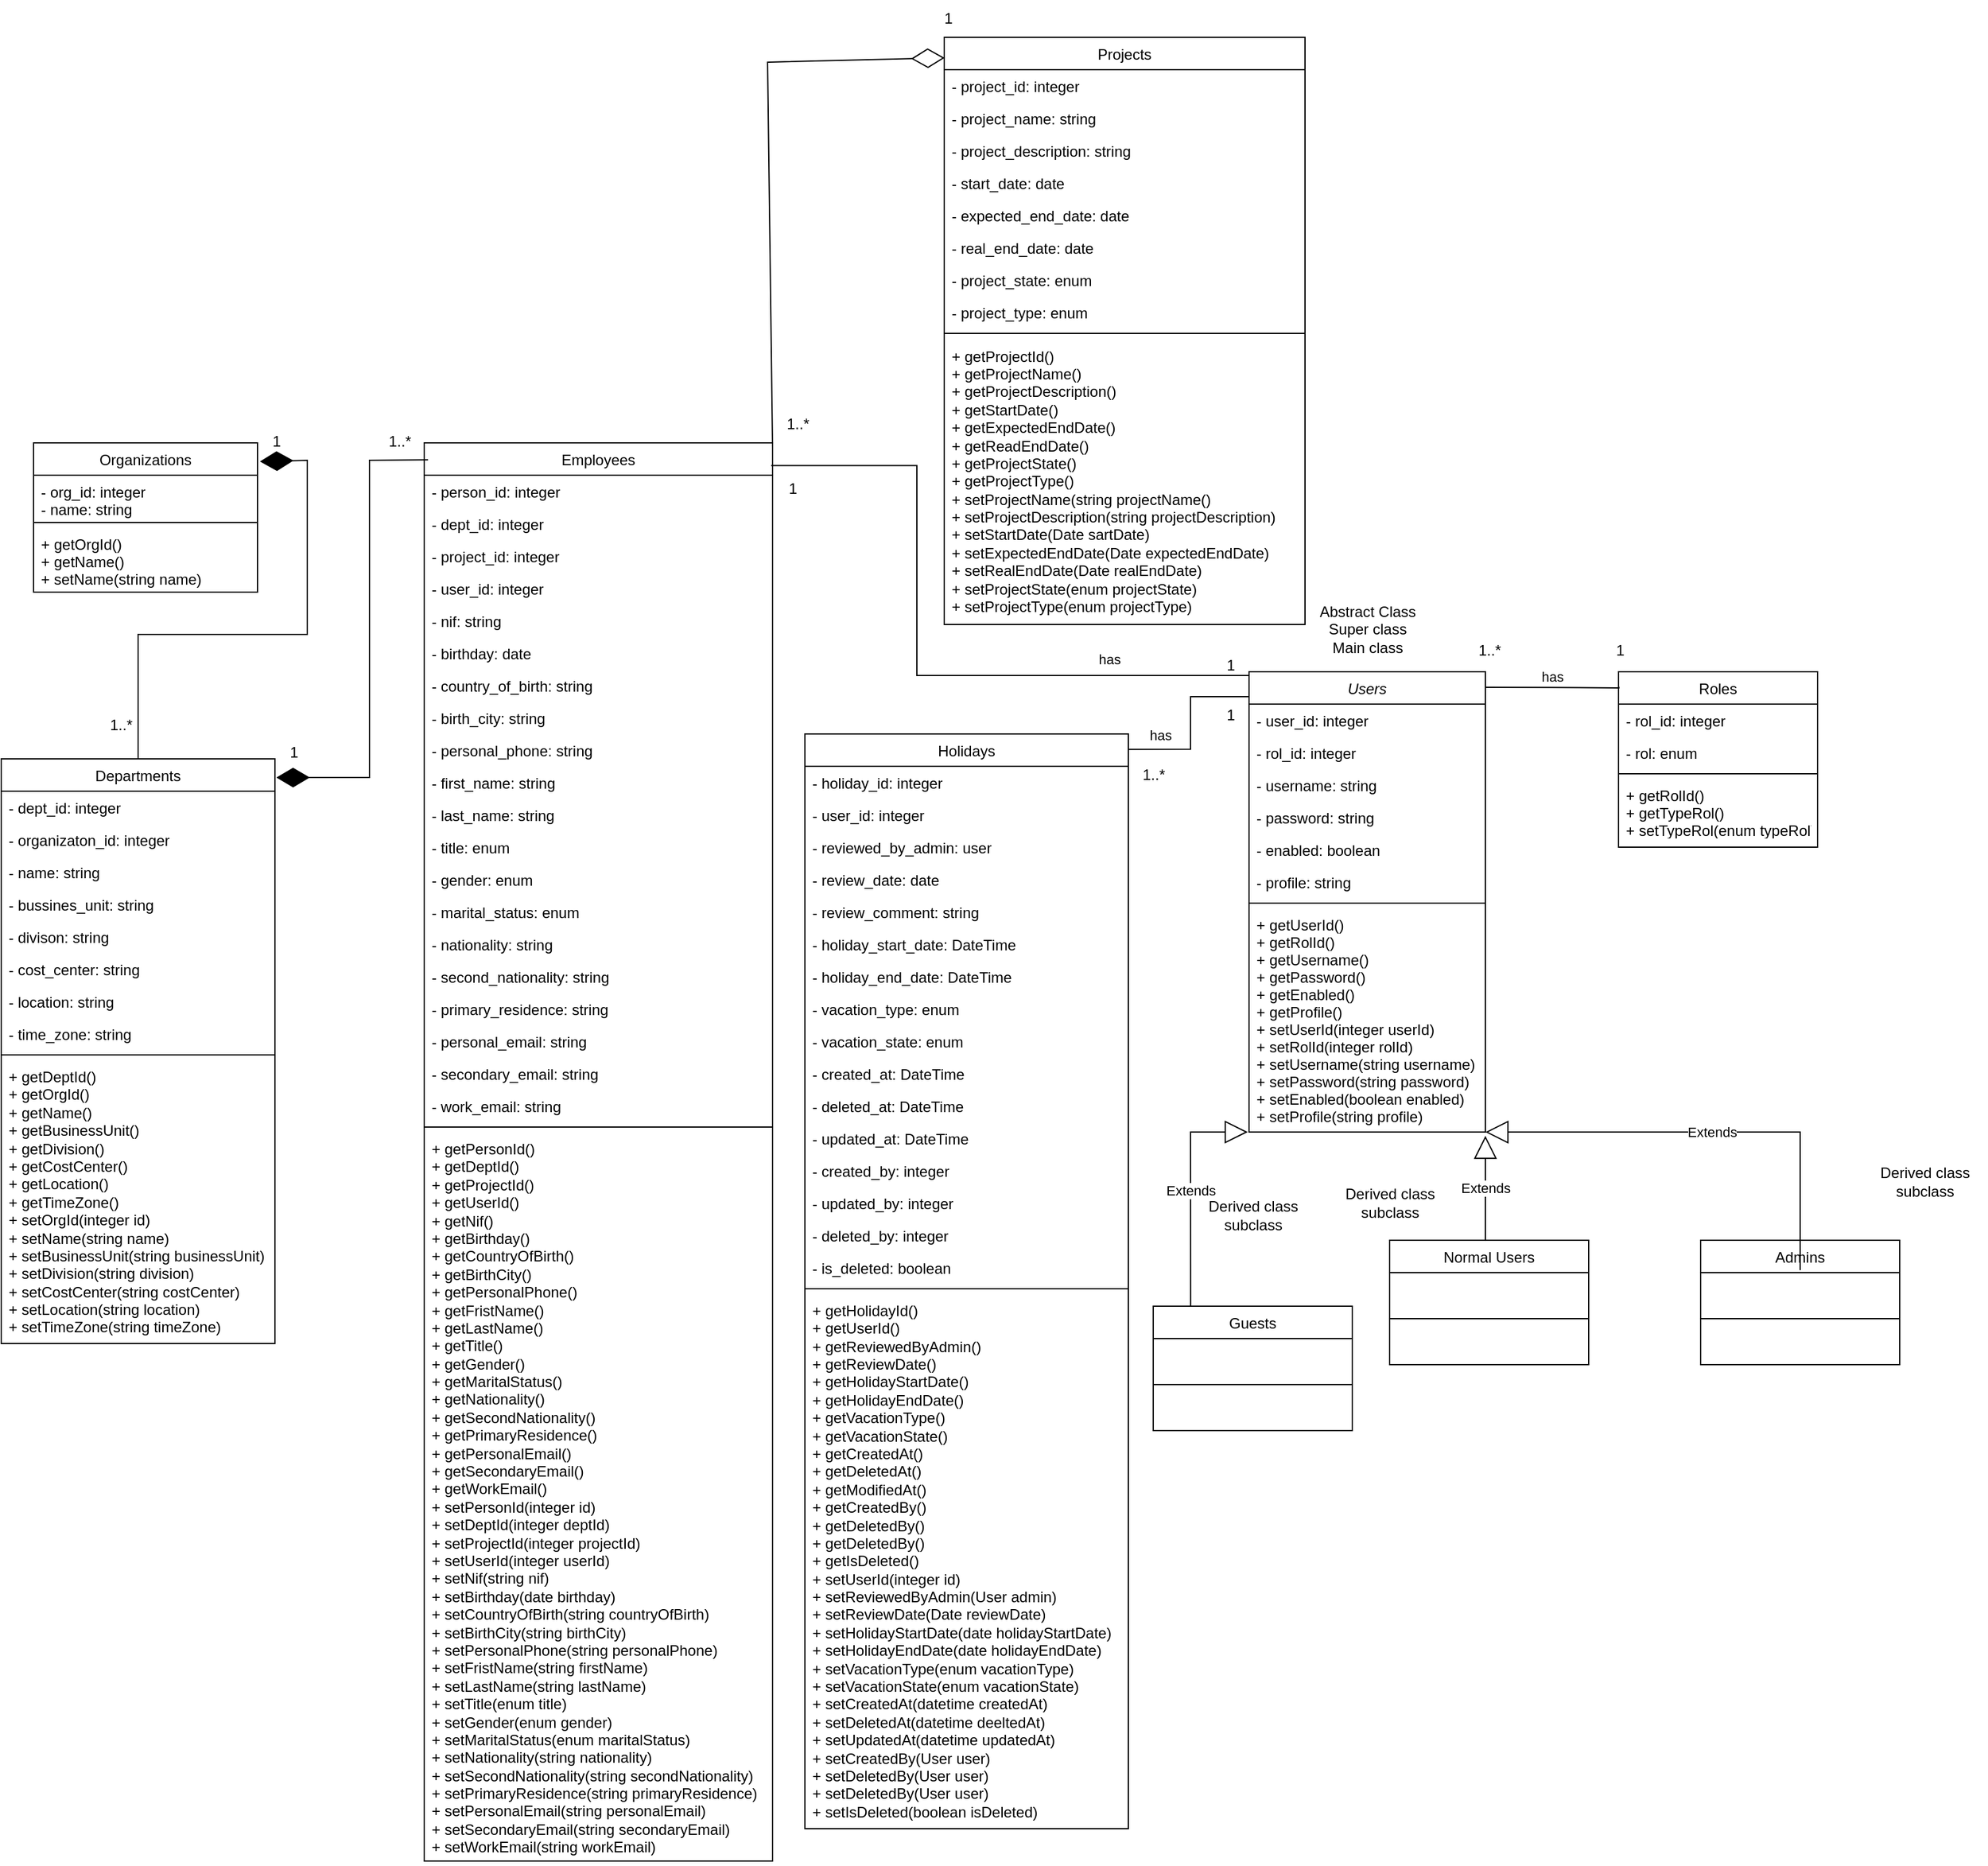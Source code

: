 <mxfile version="26.2.14">
  <diagram name="Página-1" id="6ri4a_97W5gfPd1hdPFk">
    <mxGraphModel dx="3330" dy="2655" grid="1" gridSize="10" guides="1" tooltips="1" connect="1" arrows="1" fold="1" page="1" pageScale="1" pageWidth="827" pageHeight="1169" math="0" shadow="0">
      <root>
        <mxCell id="0" />
        <mxCell id="1" parent="0" />
        <mxCell id="wCUKVbfUmBtiyzHpnpFX-1" value="Users" style="swimlane;fontStyle=2;align=center;verticalAlign=top;childLayout=stackLayout;horizontal=1;startSize=26;horizontalStack=0;resizeParent=1;resizeLast=0;collapsible=1;marginBottom=0;rounded=0;shadow=0;strokeWidth=1;" parent="1" vertex="1">
          <mxGeometry x="1357" y="-220" width="190" height="370" as="geometry">
            <mxRectangle x="230" y="140" width="160" height="26" as="alternateBounds" />
          </mxGeometry>
        </mxCell>
        <mxCell id="wCUKVbfUmBtiyzHpnpFX-2" value="- user_id: integer" style="text;align=left;verticalAlign=top;spacingLeft=4;spacingRight=4;overflow=hidden;rotatable=0;points=[[0,0.5],[1,0.5]];portConstraint=eastwest;" parent="wCUKVbfUmBtiyzHpnpFX-1" vertex="1">
          <mxGeometry y="26" width="190" height="26" as="geometry" />
        </mxCell>
        <mxCell id="wCUKVbfUmBtiyzHpnpFX-3" value="- rol_id: integer" style="text;align=left;verticalAlign=top;spacingLeft=4;spacingRight=4;overflow=hidden;rotatable=0;points=[[0,0.5],[1,0.5]];portConstraint=eastwest;rounded=0;shadow=0;html=0;" parent="wCUKVbfUmBtiyzHpnpFX-1" vertex="1">
          <mxGeometry y="52" width="190" height="26" as="geometry" />
        </mxCell>
        <mxCell id="wCUKVbfUmBtiyzHpnpFX-4" value="- username: string" style="text;align=left;verticalAlign=top;spacingLeft=4;spacingRight=4;overflow=hidden;rotatable=0;points=[[0,0.5],[1,0.5]];portConstraint=eastwest;rounded=0;shadow=0;html=0;" parent="wCUKVbfUmBtiyzHpnpFX-1" vertex="1">
          <mxGeometry y="78" width="190" height="26" as="geometry" />
        </mxCell>
        <mxCell id="wCUKVbfUmBtiyzHpnpFX-5" value="- password: string" style="text;align=left;verticalAlign=top;spacingLeft=4;spacingRight=4;overflow=hidden;rotatable=0;points=[[0,0.5],[1,0.5]];portConstraint=eastwest;rounded=0;shadow=0;html=0;" parent="wCUKVbfUmBtiyzHpnpFX-1" vertex="1">
          <mxGeometry y="104" width="190" height="26" as="geometry" />
        </mxCell>
        <mxCell id="wCUKVbfUmBtiyzHpnpFX-6" value="- enabled: boolean" style="text;align=left;verticalAlign=top;spacingLeft=4;spacingRight=4;overflow=hidden;rotatable=0;points=[[0,0.5],[1,0.5]];portConstraint=eastwest;rounded=0;shadow=0;html=0;" parent="wCUKVbfUmBtiyzHpnpFX-1" vertex="1">
          <mxGeometry y="130" width="190" height="26" as="geometry" />
        </mxCell>
        <mxCell id="wCUKVbfUmBtiyzHpnpFX-7" value="- profile: string" style="text;align=left;verticalAlign=top;spacingLeft=4;spacingRight=4;overflow=hidden;rotatable=0;points=[[0,0.5],[1,0.5]];portConstraint=eastwest;rounded=0;shadow=0;html=0;" parent="wCUKVbfUmBtiyzHpnpFX-1" vertex="1">
          <mxGeometry y="156" width="190" height="26" as="geometry" />
        </mxCell>
        <mxCell id="wCUKVbfUmBtiyzHpnpFX-8" value="" style="line;html=1;strokeWidth=1;align=left;verticalAlign=middle;spacingTop=-1;spacingLeft=3;spacingRight=3;rotatable=0;labelPosition=right;points=[];portConstraint=eastwest;" parent="wCUKVbfUmBtiyzHpnpFX-1" vertex="1">
          <mxGeometry y="182" width="190" height="8" as="geometry" />
        </mxCell>
        <mxCell id="wCUKVbfUmBtiyzHpnpFX-9" value="+ getUserId()&#xa;+ getRolId()&#xa;+ getUsername()&#xa;+ getPassword()&#xa;+ getEnabled()&#xa;+ getProfile()&#xa;+ setUserId(integer userId)&#xa;+ setRolId(integer rolId)&#xa;+ setUsername(string username)&#xa;+ setPassword(string password)&#xa;+ setEnabled(boolean enabled)&#xa;+ setProfile(string profile)" style="text;align=left;verticalAlign=middle;spacingLeft=4;spacingRight=4;overflow=hidden;rotatable=0;points=[[0,0.5],[1,0.5]];portConstraint=eastwest;rounded=0;shadow=0;html=0;" parent="wCUKVbfUmBtiyzHpnpFX-1" vertex="1">
          <mxGeometry y="190" width="190" height="180" as="geometry" />
        </mxCell>
        <mxCell id="wCUKVbfUmBtiyzHpnpFX-10" value="Holidays" style="swimlane;fontStyle=0;align=center;verticalAlign=top;childLayout=stackLayout;horizontal=1;startSize=26;horizontalStack=0;resizeParent=1;resizeLast=0;collapsible=1;marginBottom=0;rounded=0;shadow=0;strokeWidth=1;" parent="1" vertex="1">
          <mxGeometry x="1000" y="-170" width="260" height="880" as="geometry">
            <mxRectangle x="130" y="380" width="160" height="26" as="alternateBounds" />
          </mxGeometry>
        </mxCell>
        <mxCell id="wCUKVbfUmBtiyzHpnpFX-11" value="- holiday_id: integer" style="text;align=left;verticalAlign=top;spacingLeft=4;spacingRight=4;overflow=hidden;rotatable=0;points=[[0,0.5],[1,0.5]];portConstraint=eastwest;" parent="wCUKVbfUmBtiyzHpnpFX-10" vertex="1">
          <mxGeometry y="26" width="260" height="26" as="geometry" />
        </mxCell>
        <mxCell id="wCUKVbfUmBtiyzHpnpFX-12" value="- user_id: integer" style="text;align=left;verticalAlign=top;spacingLeft=4;spacingRight=4;overflow=hidden;rotatable=0;points=[[0,0.5],[1,0.5]];portConstraint=eastwest;rounded=0;shadow=0;html=0;" parent="wCUKVbfUmBtiyzHpnpFX-10" vertex="1">
          <mxGeometry y="52" width="260" height="26" as="geometry" />
        </mxCell>
        <mxCell id="CWpjOb8qyYlSDQEg_o9t-8" value="- reviewed_by_admin: user" style="text;align=left;verticalAlign=top;spacingLeft=4;spacingRight=4;overflow=hidden;rotatable=0;points=[[0,0.5],[1,0.5]];portConstraint=eastwest;rounded=0;shadow=0;html=0;" vertex="1" parent="wCUKVbfUmBtiyzHpnpFX-10">
          <mxGeometry y="78" width="260" height="26" as="geometry" />
        </mxCell>
        <mxCell id="CWpjOb8qyYlSDQEg_o9t-9" value="- review_date: date" style="text;align=left;verticalAlign=top;spacingLeft=4;spacingRight=4;overflow=hidden;rotatable=0;points=[[0,0.5],[1,0.5]];portConstraint=eastwest;rounded=0;shadow=0;html=0;" vertex="1" parent="wCUKVbfUmBtiyzHpnpFX-10">
          <mxGeometry y="104" width="260" height="26" as="geometry" />
        </mxCell>
        <mxCell id="CWpjOb8qyYlSDQEg_o9t-10" value="- review_comment: string" style="text;align=left;verticalAlign=top;spacingLeft=4;spacingRight=4;overflow=hidden;rotatable=0;points=[[0,0.5],[1,0.5]];portConstraint=eastwest;rounded=0;shadow=0;html=0;" vertex="1" parent="wCUKVbfUmBtiyzHpnpFX-10">
          <mxGeometry y="130" width="260" height="26" as="geometry" />
        </mxCell>
        <mxCell id="wCUKVbfUmBtiyzHpnpFX-13" value="- holiday_start_date: DateTime" style="text;align=left;verticalAlign=top;spacingLeft=4;spacingRight=4;overflow=hidden;rotatable=0;points=[[0,0.5],[1,0.5]];portConstraint=eastwest;rounded=0;shadow=0;html=0;" parent="wCUKVbfUmBtiyzHpnpFX-10" vertex="1">
          <mxGeometry y="156" width="260" height="26" as="geometry" />
        </mxCell>
        <mxCell id="wCUKVbfUmBtiyzHpnpFX-14" value="- holiday_end_date: DateTime" style="text;align=left;verticalAlign=top;spacingLeft=4;spacingRight=4;overflow=hidden;rotatable=0;points=[[0,0.5],[1,0.5]];portConstraint=eastwest;rounded=0;shadow=0;html=0;" parent="wCUKVbfUmBtiyzHpnpFX-10" vertex="1">
          <mxGeometry y="182" width="260" height="26" as="geometry" />
        </mxCell>
        <mxCell id="CWpjOb8qyYlSDQEg_o9t-11" value="- vacation_type: enum" style="text;align=left;verticalAlign=top;spacingLeft=4;spacingRight=4;overflow=hidden;rotatable=0;points=[[0,0.5],[1,0.5]];portConstraint=eastwest;rounded=0;shadow=0;html=0;" vertex="1" parent="wCUKVbfUmBtiyzHpnpFX-10">
          <mxGeometry y="208" width="260" height="26" as="geometry" />
        </mxCell>
        <mxCell id="CWpjOb8qyYlSDQEg_o9t-12" value="- vacation_state: enum" style="text;align=left;verticalAlign=top;spacingLeft=4;spacingRight=4;overflow=hidden;rotatable=0;points=[[0,0.5],[1,0.5]];portConstraint=eastwest;rounded=0;shadow=0;html=0;" vertex="1" parent="wCUKVbfUmBtiyzHpnpFX-10">
          <mxGeometry y="234" width="260" height="26" as="geometry" />
        </mxCell>
        <mxCell id="2ykGqtdmHpMV7TA-Or3H-2" value="- created_at: DateTime" style="text;align=left;verticalAlign=top;spacingLeft=4;spacingRight=4;overflow=hidden;rotatable=0;points=[[0,0.5],[1,0.5]];portConstraint=eastwest;rounded=0;shadow=0;html=0;" parent="wCUKVbfUmBtiyzHpnpFX-10" vertex="1">
          <mxGeometry y="260" width="260" height="26" as="geometry" />
        </mxCell>
        <mxCell id="2ykGqtdmHpMV7TA-Or3H-3" value="- deleted_at: DateTime" style="text;align=left;verticalAlign=top;spacingLeft=4;spacingRight=4;overflow=hidden;rotatable=0;points=[[0,0.5],[1,0.5]];portConstraint=eastwest;rounded=0;shadow=0;html=0;" parent="wCUKVbfUmBtiyzHpnpFX-10" vertex="1">
          <mxGeometry y="286" width="260" height="26" as="geometry" />
        </mxCell>
        <mxCell id="2ykGqtdmHpMV7TA-Or3H-4" value="- updated_at: DateTime" style="text;align=left;verticalAlign=top;spacingLeft=4;spacingRight=4;overflow=hidden;rotatable=0;points=[[0,0.5],[1,0.5]];portConstraint=eastwest;rounded=0;shadow=0;html=0;" parent="wCUKVbfUmBtiyzHpnpFX-10" vertex="1">
          <mxGeometry y="312" width="260" height="26" as="geometry" />
        </mxCell>
        <mxCell id="2ykGqtdmHpMV7TA-Or3H-5" value="- created_by: integer" style="text;align=left;verticalAlign=top;spacingLeft=4;spacingRight=4;overflow=hidden;rotatable=0;points=[[0,0.5],[1,0.5]];portConstraint=eastwest;rounded=0;shadow=0;html=0;" parent="wCUKVbfUmBtiyzHpnpFX-10" vertex="1">
          <mxGeometry y="338" width="260" height="26" as="geometry" />
        </mxCell>
        <mxCell id="2ykGqtdmHpMV7TA-Or3H-7" value="- updated_by: integer" style="text;align=left;verticalAlign=top;spacingLeft=4;spacingRight=4;overflow=hidden;rotatable=0;points=[[0,0.5],[1,0.5]];portConstraint=eastwest;rounded=0;shadow=0;html=0;" parent="wCUKVbfUmBtiyzHpnpFX-10" vertex="1">
          <mxGeometry y="364" width="260" height="26" as="geometry" />
        </mxCell>
        <mxCell id="2ykGqtdmHpMV7TA-Or3H-8" value="- deleted_by: integer" style="text;align=left;verticalAlign=top;spacingLeft=4;spacingRight=4;overflow=hidden;rotatable=0;points=[[0,0.5],[1,0.5]];portConstraint=eastwest;rounded=0;shadow=0;html=0;" parent="wCUKVbfUmBtiyzHpnpFX-10" vertex="1">
          <mxGeometry y="390" width="260" height="26" as="geometry" />
        </mxCell>
        <mxCell id="-EDxVSlYqTC7Mgz0l8xQ-1" value="- is_deleted: boolean" style="text;align=left;verticalAlign=top;spacingLeft=4;spacingRight=4;overflow=hidden;rotatable=0;points=[[0,0.5],[1,0.5]];portConstraint=eastwest;rounded=0;shadow=0;html=0;" parent="wCUKVbfUmBtiyzHpnpFX-10" vertex="1">
          <mxGeometry y="416" width="260" height="26" as="geometry" />
        </mxCell>
        <mxCell id="wCUKVbfUmBtiyzHpnpFX-15" value="" style="line;html=1;strokeWidth=1;align=left;verticalAlign=middle;spacingTop=-1;spacingLeft=3;spacingRight=3;rotatable=0;labelPosition=right;points=[];portConstraint=eastwest;" parent="wCUKVbfUmBtiyzHpnpFX-10" vertex="1">
          <mxGeometry y="442" width="260" height="8" as="geometry" />
        </mxCell>
        <mxCell id="wCUKVbfUmBtiyzHpnpFX-16" value="+ getHolidayId()&lt;div&gt;+ getUserId()&lt;/div&gt;&lt;div&gt;+ getReviewedByAdmin()&lt;/div&gt;&lt;div&gt;+ getReviewDate()&lt;br&gt;+ getHolidayStartDate()&lt;br&gt;+ getHolidayEndDate()&lt;/div&gt;&lt;div&gt;+ getVacationType()&lt;/div&gt;&lt;div&gt;+ getVacationState()&lt;/div&gt;&lt;div&gt;+ getCreatedAt()&lt;/div&gt;&lt;div&gt;+ getDeletedAt()&lt;/div&gt;&lt;div&gt;+ getModifiedAt()&lt;/div&gt;&lt;div&gt;+ getCreatedBy()&lt;/div&gt;&lt;div&gt;+ getDeletedBy()&lt;/div&gt;&lt;div&gt;+ getDeletedBy()&lt;/div&gt;&lt;div&gt;+ getIsDeleted()&lt;br&gt;+ setUserId(integer id)&lt;/div&gt;&lt;div&gt;&lt;div&gt;+ setReviewedByAdmin(User admin)&lt;/div&gt;&lt;div&gt;+ setReviewDate(Date reviewDate)&lt;/div&gt;+ setHolidayStartDate(date holidayStartDate)&lt;br&gt;+ setHolidayEndDate(date holidayEndDate)&lt;/div&gt;&lt;div&gt;&lt;div&gt;&lt;div&gt;+ setVacationType(enum vacationType)&lt;/div&gt;&lt;div&gt;+ setVacationState(enum vacationState)&lt;/div&gt;&lt;/div&gt;&lt;div&gt;+ setCreatedAt(datetime createdAt)&lt;/div&gt;&lt;div&gt;+ setDeletedAt(datetime deeltedAt)&lt;/div&gt;&lt;div&gt;+ setUpdatedAt(datetime updatedAt)&lt;/div&gt;&lt;div&gt;&lt;div&gt;+ setCreatedBy(User user)&lt;/div&gt;&lt;div&gt;+ setDeletedBy(&lt;span style=&quot;background-color: transparent; color: light-dark(rgb(0, 0, 0), rgb(255, 255, 255));&quot;&gt;User user&lt;/span&gt;&lt;span style=&quot;background-color: transparent; color: light-dark(rgb(0, 0, 0), rgb(255, 255, 255));&quot;&gt;)&lt;/span&gt;&lt;/div&gt;&lt;div&gt;+ setDeletedBy(&lt;span style=&quot;background-color: transparent; color: light-dark(rgb(0, 0, 0), rgb(255, 255, 255));&quot;&gt;User user&lt;/span&gt;&lt;span style=&quot;background-color: transparent; color: light-dark(rgb(0, 0, 0), rgb(255, 255, 255));&quot;&gt;)&lt;/span&gt;&lt;/div&gt;&lt;/div&gt;&lt;/div&gt;&lt;div&gt;&lt;span style=&quot;background-color: transparent; color: light-dark(rgb(0, 0, 0), rgb(255, 255, 255));&quot;&gt;+ setIsDeleted(boolean isDeleted)&lt;/span&gt;&lt;/div&gt;" style="text;align=left;verticalAlign=middle;spacingLeft=4;spacingRight=4;overflow=hidden;rotatable=0;points=[[0,0.5],[1,0.5]];portConstraint=eastwest;rounded=0;shadow=0;html=1;spacing=2;" parent="wCUKVbfUmBtiyzHpnpFX-10" vertex="1">
          <mxGeometry y="450" width="260" height="430" as="geometry" />
        </mxCell>
        <mxCell id="wCUKVbfUmBtiyzHpnpFX-17" value="Employees" style="swimlane;fontStyle=0;align=center;verticalAlign=top;childLayout=stackLayout;horizontal=1;startSize=26;horizontalStack=0;resizeParent=1;resizeLast=0;collapsible=1;marginBottom=0;rounded=0;shadow=0;strokeWidth=1;" parent="1" vertex="1">
          <mxGeometry x="694" y="-404" width="280" height="1140" as="geometry">
            <mxRectangle x="340" y="380" width="170" height="26" as="alternateBounds" />
          </mxGeometry>
        </mxCell>
        <mxCell id="wCUKVbfUmBtiyzHpnpFX-18" value="- person_id: integer" style="text;align=left;verticalAlign=top;spacingLeft=4;spacingRight=4;overflow=hidden;rotatable=0;points=[[0,0.5],[1,0.5]];portConstraint=eastwest;" parent="wCUKVbfUmBtiyzHpnpFX-17" vertex="1">
          <mxGeometry y="26" width="280" height="26" as="geometry" />
        </mxCell>
        <mxCell id="wCUKVbfUmBtiyzHpnpFX-19" value="- dept_id: integer" style="text;align=left;verticalAlign=top;spacingLeft=4;spacingRight=4;overflow=hidden;rotatable=0;points=[[0,0.5],[1,0.5]];portConstraint=eastwest;" parent="wCUKVbfUmBtiyzHpnpFX-17" vertex="1">
          <mxGeometry y="52" width="280" height="26" as="geometry" />
        </mxCell>
        <mxCell id="wCUKVbfUmBtiyzHpnpFX-20" value="- project_id: integer" style="text;align=left;verticalAlign=top;spacingLeft=4;spacingRight=4;overflow=hidden;rotatable=0;points=[[0,0.5],[1,0.5]];portConstraint=eastwest;" parent="wCUKVbfUmBtiyzHpnpFX-17" vertex="1">
          <mxGeometry y="78" width="280" height="26" as="geometry" />
        </mxCell>
        <mxCell id="wCUKVbfUmBtiyzHpnpFX-21" value="- user_id: integer" style="text;align=left;verticalAlign=top;spacingLeft=4;spacingRight=4;overflow=hidden;rotatable=0;points=[[0,0.5],[1,0.5]];portConstraint=eastwest;" parent="wCUKVbfUmBtiyzHpnpFX-17" vertex="1">
          <mxGeometry y="104" width="280" height="26" as="geometry" />
        </mxCell>
        <mxCell id="wCUKVbfUmBtiyzHpnpFX-22" value="- nif: string" style="text;align=left;verticalAlign=top;spacingLeft=4;spacingRight=4;overflow=hidden;rotatable=0;points=[[0,0.5],[1,0.5]];portConstraint=eastwest;" parent="wCUKVbfUmBtiyzHpnpFX-17" vertex="1">
          <mxGeometry y="130" width="280" height="26" as="geometry" />
        </mxCell>
        <mxCell id="wCUKVbfUmBtiyzHpnpFX-23" value="- birthday: date" style="text;align=left;verticalAlign=top;spacingLeft=4;spacingRight=4;overflow=hidden;rotatable=0;points=[[0,0.5],[1,0.5]];portConstraint=eastwest;" parent="wCUKVbfUmBtiyzHpnpFX-17" vertex="1">
          <mxGeometry y="156" width="280" height="26" as="geometry" />
        </mxCell>
        <mxCell id="wCUKVbfUmBtiyzHpnpFX-24" value="- country_of_birth: string" style="text;align=left;verticalAlign=top;spacingLeft=4;spacingRight=4;overflow=hidden;rotatable=0;points=[[0,0.5],[1,0.5]];portConstraint=eastwest;" parent="wCUKVbfUmBtiyzHpnpFX-17" vertex="1">
          <mxGeometry y="182" width="280" height="26" as="geometry" />
        </mxCell>
        <mxCell id="wCUKVbfUmBtiyzHpnpFX-25" value="- birth_city: string" style="text;align=left;verticalAlign=top;spacingLeft=4;spacingRight=4;overflow=hidden;rotatable=0;points=[[0,0.5],[1,0.5]];portConstraint=eastwest;" parent="wCUKVbfUmBtiyzHpnpFX-17" vertex="1">
          <mxGeometry y="208" width="280" height="26" as="geometry" />
        </mxCell>
        <mxCell id="wCUKVbfUmBtiyzHpnpFX-26" value="- personal_phone: string" style="text;align=left;verticalAlign=top;spacingLeft=4;spacingRight=4;overflow=hidden;rotatable=0;points=[[0,0.5],[1,0.5]];portConstraint=eastwest;" parent="wCUKVbfUmBtiyzHpnpFX-17" vertex="1">
          <mxGeometry y="234" width="280" height="26" as="geometry" />
        </mxCell>
        <mxCell id="wCUKVbfUmBtiyzHpnpFX-27" value="- first_name: string" style="text;align=left;verticalAlign=top;spacingLeft=4;spacingRight=4;overflow=hidden;rotatable=0;points=[[0,0.5],[1,0.5]];portConstraint=eastwest;" parent="wCUKVbfUmBtiyzHpnpFX-17" vertex="1">
          <mxGeometry y="260" width="280" height="26" as="geometry" />
        </mxCell>
        <mxCell id="wCUKVbfUmBtiyzHpnpFX-28" value="- last_name: string" style="text;align=left;verticalAlign=top;spacingLeft=4;spacingRight=4;overflow=hidden;rotatable=0;points=[[0,0.5],[1,0.5]];portConstraint=eastwest;" parent="wCUKVbfUmBtiyzHpnpFX-17" vertex="1">
          <mxGeometry y="286" width="280" height="26" as="geometry" />
        </mxCell>
        <mxCell id="wCUKVbfUmBtiyzHpnpFX-29" value="- title: enum" style="text;align=left;verticalAlign=top;spacingLeft=4;spacingRight=4;overflow=hidden;rotatable=0;points=[[0,0.5],[1,0.5]];portConstraint=eastwest;" parent="wCUKVbfUmBtiyzHpnpFX-17" vertex="1">
          <mxGeometry y="312" width="280" height="26" as="geometry" />
        </mxCell>
        <mxCell id="wCUKVbfUmBtiyzHpnpFX-30" value="- gender: enum" style="text;align=left;verticalAlign=top;spacingLeft=4;spacingRight=4;overflow=hidden;rotatable=0;points=[[0,0.5],[1,0.5]];portConstraint=eastwest;" parent="wCUKVbfUmBtiyzHpnpFX-17" vertex="1">
          <mxGeometry y="338" width="280" height="26" as="geometry" />
        </mxCell>
        <mxCell id="wCUKVbfUmBtiyzHpnpFX-31" value="- marital_status: enum" style="text;align=left;verticalAlign=top;spacingLeft=4;spacingRight=4;overflow=hidden;rotatable=0;points=[[0,0.5],[1,0.5]];portConstraint=eastwest;" parent="wCUKVbfUmBtiyzHpnpFX-17" vertex="1">
          <mxGeometry y="364" width="280" height="26" as="geometry" />
        </mxCell>
        <mxCell id="wCUKVbfUmBtiyzHpnpFX-32" value="- nationality: string" style="text;align=left;verticalAlign=top;spacingLeft=4;spacingRight=4;overflow=hidden;rotatable=0;points=[[0,0.5],[1,0.5]];portConstraint=eastwest;" parent="wCUKVbfUmBtiyzHpnpFX-17" vertex="1">
          <mxGeometry y="390" width="280" height="26" as="geometry" />
        </mxCell>
        <mxCell id="wCUKVbfUmBtiyzHpnpFX-33" value="- second_nationality: string" style="text;align=left;verticalAlign=top;spacingLeft=4;spacingRight=4;overflow=hidden;rotatable=0;points=[[0,0.5],[1,0.5]];portConstraint=eastwest;" parent="wCUKVbfUmBtiyzHpnpFX-17" vertex="1">
          <mxGeometry y="416" width="280" height="26" as="geometry" />
        </mxCell>
        <mxCell id="wCUKVbfUmBtiyzHpnpFX-34" value="- primary_residence: string" style="text;align=left;verticalAlign=top;spacingLeft=4;spacingRight=4;overflow=hidden;rotatable=0;points=[[0,0.5],[1,0.5]];portConstraint=eastwest;" parent="wCUKVbfUmBtiyzHpnpFX-17" vertex="1">
          <mxGeometry y="442" width="280" height="26" as="geometry" />
        </mxCell>
        <mxCell id="wCUKVbfUmBtiyzHpnpFX-35" value="- personal_email: string" style="text;align=left;verticalAlign=top;spacingLeft=4;spacingRight=4;overflow=hidden;rotatable=0;points=[[0,0.5],[1,0.5]];portConstraint=eastwest;" parent="wCUKVbfUmBtiyzHpnpFX-17" vertex="1">
          <mxGeometry y="468" width="280" height="26" as="geometry" />
        </mxCell>
        <mxCell id="wCUKVbfUmBtiyzHpnpFX-36" value="- secondary_email: string" style="text;align=left;verticalAlign=top;spacingLeft=4;spacingRight=4;overflow=hidden;rotatable=0;points=[[0,0.5],[1,0.5]];portConstraint=eastwest;" parent="wCUKVbfUmBtiyzHpnpFX-17" vertex="1">
          <mxGeometry y="494" width="280" height="26" as="geometry" />
        </mxCell>
        <mxCell id="wCUKVbfUmBtiyzHpnpFX-37" value="- work_email: string" style="text;align=left;verticalAlign=top;spacingLeft=4;spacingRight=4;overflow=hidden;rotatable=0;points=[[0,0.5],[1,0.5]];portConstraint=eastwest;" parent="wCUKVbfUmBtiyzHpnpFX-17" vertex="1">
          <mxGeometry y="520" width="280" height="26" as="geometry" />
        </mxCell>
        <mxCell id="wCUKVbfUmBtiyzHpnpFX-38" value="" style="line;html=1;strokeWidth=1;align=left;verticalAlign=middle;spacingTop=-1;spacingLeft=3;spacingRight=3;rotatable=0;labelPosition=right;points=[];portConstraint=eastwest;" parent="wCUKVbfUmBtiyzHpnpFX-17" vertex="1">
          <mxGeometry y="546" width="280" height="8" as="geometry" />
        </mxCell>
        <mxCell id="wCUKVbfUmBtiyzHpnpFX-39" value="+ getPersonId()&#xa;+ getDeptId()&#xa;+ getProjectId()&#xa;+ getUserId()&#xa;+ getNif()&#xa;+ getBirthday()&#xa;+ getCountryOfBirth()&#xa;+ getBirthCity()&#xa;+ getPersonalPhone()&#xa;+ getFristName()&#xa;+ getLastName()&#xa;+ getTitle()&#xa;+ getGender()&#xa;+ getMaritalStatus()&#xa;+ getNationality()&#xa;+ getSecondNationality()&#xa;+ getPrimaryResidence()&#xa;+ getPersonalEmail()&#xa;+ getSecondaryEmail()&#xa;+ getWorkEmail()&#xa;+ setPersonId(integer id)&#xa;+ setDeptId(integer deptId)&#xa;+ setProjectId(integer projectId)&#xa;+ setUserId(integer userId)&#xa;+ setNif(string nif)&#xa;+ setBirthday(date birthday)&#xa;+ setCountryOfBirth(string countryOfBirth)&#xa;+ setBirthCity(string birthCity)&#xa;+ setPersonalPhone(string personalPhone)&#xa;+ setFristName(string firstName)&#xa;+ setLastName(string lastName)&#xa;+ setTitle(enum title)&#xa;+ setGender(enum gender)&#xa;+ setMaritalStatus(enum maritalStatus)&#xa;+ setNationality(string nationality)&#xa;+ setSecondNationality(string secondNationality)&#xa;+ setPrimaryResidence(string primaryResidence)&#xa;+ setPersonalEmail(string personalEmail)&#xa;+ setSecondaryEmail(string secondaryEmail)&#xa;+ setWorkEmail(string workEmail)" style="text;align=left;verticalAlign=top;spacingLeft=4;spacingRight=4;overflow=hidden;rotatable=0;points=[[0,0.5],[1,0.5]];portConstraint=eastwest;rounded=0;shadow=0;spacingTop=0;spacingBottom=0;spacing=2;whiteSpace=wrap;" parent="wCUKVbfUmBtiyzHpnpFX-17" vertex="1">
          <mxGeometry y="554" width="280" height="586" as="geometry" />
        </mxCell>
        <mxCell id="wCUKVbfUmBtiyzHpnpFX-40" value="Roles" style="swimlane;fontStyle=0;align=center;verticalAlign=top;childLayout=stackLayout;horizontal=1;startSize=26;horizontalStack=0;resizeParent=1;resizeLast=0;collapsible=1;marginBottom=0;rounded=0;shadow=0;strokeWidth=1;" parent="1" vertex="1">
          <mxGeometry x="1654" y="-220" width="160" height="141" as="geometry">
            <mxRectangle x="550" y="140" width="160" height="26" as="alternateBounds" />
          </mxGeometry>
        </mxCell>
        <mxCell id="wCUKVbfUmBtiyzHpnpFX-41" value="- rol_id: integer" style="text;align=left;verticalAlign=top;spacingLeft=4;spacingRight=4;overflow=hidden;rotatable=0;points=[[0,0.5],[1,0.5]];portConstraint=eastwest;" parent="wCUKVbfUmBtiyzHpnpFX-40" vertex="1">
          <mxGeometry y="26" width="160" height="26" as="geometry" />
        </mxCell>
        <mxCell id="wCUKVbfUmBtiyzHpnpFX-42" value="- rol: enum" style="text;align=left;verticalAlign=top;spacingLeft=4;spacingRight=4;overflow=hidden;rotatable=0;points=[[0,0.5],[1,0.5]];portConstraint=eastwest;rounded=0;shadow=0;html=0;" parent="wCUKVbfUmBtiyzHpnpFX-40" vertex="1">
          <mxGeometry y="52" width="160" height="26" as="geometry" />
        </mxCell>
        <mxCell id="wCUKVbfUmBtiyzHpnpFX-43" value="" style="line;html=1;strokeWidth=1;align=left;verticalAlign=middle;spacingTop=-1;spacingLeft=3;spacingRight=3;rotatable=0;labelPosition=right;points=[];portConstraint=eastwest;" parent="wCUKVbfUmBtiyzHpnpFX-40" vertex="1">
          <mxGeometry y="78" width="160" height="8" as="geometry" />
        </mxCell>
        <mxCell id="wCUKVbfUmBtiyzHpnpFX-44" value="+ getRolId()&#xa;+ getTypeRol()&#xa;+ setTypeRol(enum typeRol)" style="text;align=left;verticalAlign=top;spacingLeft=4;spacingRight=4;overflow=hidden;rotatable=0;points=[[0,0.5],[1,0.5]];portConstraint=eastwest;rounded=0;shadow=0;html=0;" parent="wCUKVbfUmBtiyzHpnpFX-40" vertex="1">
          <mxGeometry y="86" width="160" height="44" as="geometry" />
        </mxCell>
        <mxCell id="wCUKVbfUmBtiyzHpnpFX-47" value="Projects" style="swimlane;fontStyle=0;align=center;verticalAlign=top;childLayout=stackLayout;horizontal=1;startSize=26;horizontalStack=0;resizeParent=1;resizeLast=0;collapsible=1;marginBottom=0;rounded=0;shadow=0;strokeWidth=1;" parent="1" vertex="1">
          <mxGeometry x="1112" y="-730" width="290" height="472" as="geometry">
            <mxRectangle x="340" y="380" width="170" height="26" as="alternateBounds" />
          </mxGeometry>
        </mxCell>
        <mxCell id="wCUKVbfUmBtiyzHpnpFX-48" value="- project_id: integer" style="text;align=left;verticalAlign=top;spacingLeft=4;spacingRight=4;overflow=hidden;rotatable=0;points=[[0,0.5],[1,0.5]];portConstraint=eastwest;" parent="wCUKVbfUmBtiyzHpnpFX-47" vertex="1">
          <mxGeometry y="26" width="290" height="26" as="geometry" />
        </mxCell>
        <mxCell id="wCUKVbfUmBtiyzHpnpFX-49" value="- project_name: string" style="text;align=left;verticalAlign=top;spacingLeft=4;spacingRight=4;overflow=hidden;rotatable=0;points=[[0,0.5],[1,0.5]];portConstraint=eastwest;" parent="wCUKVbfUmBtiyzHpnpFX-47" vertex="1">
          <mxGeometry y="52" width="290" height="26" as="geometry" />
        </mxCell>
        <mxCell id="CWpjOb8qyYlSDQEg_o9t-6" value="- project_description: string" style="text;align=left;verticalAlign=top;spacingLeft=4;spacingRight=4;overflow=hidden;rotatable=0;points=[[0,0.5],[1,0.5]];portConstraint=eastwest;" vertex="1" parent="wCUKVbfUmBtiyzHpnpFX-47">
          <mxGeometry y="78" width="290" height="26" as="geometry" />
        </mxCell>
        <mxCell id="CWpjOb8qyYlSDQEg_o9t-1" value="- start_date: date" style="text;align=left;verticalAlign=top;spacingLeft=4;spacingRight=4;overflow=hidden;rotatable=0;points=[[0,0.5],[1,0.5]];portConstraint=eastwest;" vertex="1" parent="wCUKVbfUmBtiyzHpnpFX-47">
          <mxGeometry y="104" width="290" height="26" as="geometry" />
        </mxCell>
        <mxCell id="CWpjOb8qyYlSDQEg_o9t-2" value="- expected_end_date: date" style="text;align=left;verticalAlign=top;spacingLeft=4;spacingRight=4;overflow=hidden;rotatable=0;points=[[0,0.5],[1,0.5]];portConstraint=eastwest;" vertex="1" parent="wCUKVbfUmBtiyzHpnpFX-47">
          <mxGeometry y="130" width="290" height="26" as="geometry" />
        </mxCell>
        <mxCell id="CWpjOb8qyYlSDQEg_o9t-3" value="- real_end_date: date" style="text;align=left;verticalAlign=top;spacingLeft=4;spacingRight=4;overflow=hidden;rotatable=0;points=[[0,0.5],[1,0.5]];portConstraint=eastwest;" vertex="1" parent="wCUKVbfUmBtiyzHpnpFX-47">
          <mxGeometry y="156" width="290" height="26" as="geometry" />
        </mxCell>
        <mxCell id="CWpjOb8qyYlSDQEg_o9t-4" value="- project_state: enum" style="text;align=left;verticalAlign=top;spacingLeft=4;spacingRight=4;overflow=hidden;rotatable=0;points=[[0,0.5],[1,0.5]];portConstraint=eastwest;" vertex="1" parent="wCUKVbfUmBtiyzHpnpFX-47">
          <mxGeometry y="182" width="290" height="26" as="geometry" />
        </mxCell>
        <mxCell id="CWpjOb8qyYlSDQEg_o9t-5" value="- project_type: enum" style="text;align=left;verticalAlign=top;spacingLeft=4;spacingRight=4;overflow=hidden;rotatable=0;points=[[0,0.5],[1,0.5]];portConstraint=eastwest;" vertex="1" parent="wCUKVbfUmBtiyzHpnpFX-47">
          <mxGeometry y="208" width="290" height="26" as="geometry" />
        </mxCell>
        <mxCell id="wCUKVbfUmBtiyzHpnpFX-50" value="" style="line;html=1;strokeWidth=1;align=left;verticalAlign=middle;spacingTop=-1;spacingLeft=3;spacingRight=3;rotatable=0;labelPosition=right;points=[];portConstraint=eastwest;" parent="wCUKVbfUmBtiyzHpnpFX-47" vertex="1">
          <mxGeometry y="234" width="290" height="8" as="geometry" />
        </mxCell>
        <mxCell id="WKhAKDtkmbLkq5meKqxA-26" value="+ getProjectId()&lt;div&gt;+ getProjectName()&lt;/div&gt;&lt;div&gt;+ getProjectDescription()&lt;/div&gt;&lt;div&gt;+ getStartDate()&lt;/div&gt;&lt;div&gt;+ getExpectedEndDate()&lt;/div&gt;&lt;div&gt;+ getReadEndDate()&lt;/div&gt;&lt;div&gt;+ getProjectState()&lt;/div&gt;&lt;div&gt;+ getProjectType()&lt;/div&gt;&lt;div&gt;+ setProjectName(string projectName()&lt;/div&gt;&lt;div&gt;&lt;div&gt;+ setProjectDescription(string projectDescription)&lt;/div&gt;&lt;div&gt;+ setStartDate(Date sartDate)&lt;/div&gt;&lt;div&gt;+ setExpectedEndDate(Date expectedEndDate)&lt;/div&gt;&lt;div&gt;+ setRealEndDate(Date realEndDate)&lt;/div&gt;&lt;div&gt;+ setProjectState(enum projectState)&lt;/div&gt;&lt;div&gt;+ setProjectType(enum projectType)&lt;/div&gt;&lt;/div&gt;" style="text;html=1;align=left;verticalAlign=middle;resizable=0;points=[];autosize=1;strokeColor=none;fillColor=none;spacingLeft=4;" parent="wCUKVbfUmBtiyzHpnpFX-47" vertex="1">
          <mxGeometry y="242" width="290" height="230" as="geometry" />
        </mxCell>
        <mxCell id="wCUKVbfUmBtiyzHpnpFX-52" value="Departments" style="swimlane;fontStyle=0;align=center;verticalAlign=top;childLayout=stackLayout;horizontal=1;startSize=26;horizontalStack=0;resizeParent=1;resizeLast=0;collapsible=1;marginBottom=0;rounded=0;shadow=0;strokeWidth=1;" parent="1" vertex="1">
          <mxGeometry x="354" y="-150" width="220" height="470" as="geometry">
            <mxRectangle x="130" y="380" width="160" height="26" as="alternateBounds" />
          </mxGeometry>
        </mxCell>
        <mxCell id="wCUKVbfUmBtiyzHpnpFX-53" value="- dept_id: integer" style="text;align=left;verticalAlign=top;spacingLeft=4;spacingRight=4;overflow=hidden;rotatable=0;points=[[0,0.5],[1,0.5]];portConstraint=eastwest;" parent="wCUKVbfUmBtiyzHpnpFX-52" vertex="1">
          <mxGeometry y="26" width="220" height="26" as="geometry" />
        </mxCell>
        <mxCell id="wCUKVbfUmBtiyzHpnpFX-54" value="- organizaton_id: integer" style="text;align=left;verticalAlign=top;spacingLeft=4;spacingRight=4;overflow=hidden;rotatable=0;points=[[0,0.5],[1,0.5]];portConstraint=eastwest;rounded=0;shadow=0;html=0;" parent="wCUKVbfUmBtiyzHpnpFX-52" vertex="1">
          <mxGeometry y="52" width="220" height="26" as="geometry" />
        </mxCell>
        <mxCell id="wCUKVbfUmBtiyzHpnpFX-55" value="- name: string" style="text;align=left;verticalAlign=top;spacingLeft=4;spacingRight=4;overflow=hidden;rotatable=0;points=[[0,0.5],[1,0.5]];portConstraint=eastwest;rounded=0;shadow=0;html=0;" parent="wCUKVbfUmBtiyzHpnpFX-52" vertex="1">
          <mxGeometry y="78" width="220" height="26" as="geometry" />
        </mxCell>
        <mxCell id="wCUKVbfUmBtiyzHpnpFX-56" value="- bussines_unit: string" style="text;align=left;verticalAlign=top;spacingLeft=4;spacingRight=4;overflow=hidden;rotatable=0;points=[[0,0.5],[1,0.5]];portConstraint=eastwest;rounded=0;shadow=0;html=0;" parent="wCUKVbfUmBtiyzHpnpFX-52" vertex="1">
          <mxGeometry y="104" width="220" height="26" as="geometry" />
        </mxCell>
        <mxCell id="wCUKVbfUmBtiyzHpnpFX-57" value="- divison: string" style="text;align=left;verticalAlign=top;spacingLeft=4;spacingRight=4;overflow=hidden;rotatable=0;points=[[0,0.5],[1,0.5]];portConstraint=eastwest;" parent="wCUKVbfUmBtiyzHpnpFX-52" vertex="1">
          <mxGeometry y="130" width="220" height="26" as="geometry" />
        </mxCell>
        <mxCell id="wCUKVbfUmBtiyzHpnpFX-58" value="- cost_center: string" style="text;align=left;verticalAlign=top;spacingLeft=4;spacingRight=4;overflow=hidden;rotatable=0;points=[[0,0.5],[1,0.5]];portConstraint=eastwest;rounded=0;shadow=0;html=0;" parent="wCUKVbfUmBtiyzHpnpFX-52" vertex="1">
          <mxGeometry y="156" width="220" height="26" as="geometry" />
        </mxCell>
        <mxCell id="wCUKVbfUmBtiyzHpnpFX-59" value="- location: string" style="text;align=left;verticalAlign=top;spacingLeft=4;spacingRight=4;overflow=hidden;rotatable=0;points=[[0,0.5],[1,0.5]];portConstraint=eastwest;" parent="wCUKVbfUmBtiyzHpnpFX-52" vertex="1">
          <mxGeometry y="182" width="220" height="26" as="geometry" />
        </mxCell>
        <mxCell id="wCUKVbfUmBtiyzHpnpFX-60" value="- time_zone: string" style="text;align=left;verticalAlign=top;spacingLeft=4;spacingRight=4;overflow=hidden;rotatable=0;points=[[0,0.5],[1,0.5]];portConstraint=eastwest;rounded=0;shadow=0;html=0;" parent="wCUKVbfUmBtiyzHpnpFX-52" vertex="1">
          <mxGeometry y="208" width="220" height="26" as="geometry" />
        </mxCell>
        <mxCell id="wCUKVbfUmBtiyzHpnpFX-61" value="" style="line;html=1;strokeWidth=1;align=left;verticalAlign=middle;spacingTop=-1;spacingLeft=3;spacingRight=3;rotatable=0;labelPosition=right;points=[];portConstraint=eastwest;" parent="wCUKVbfUmBtiyzHpnpFX-52" vertex="1">
          <mxGeometry y="234" width="220" height="8" as="geometry" />
        </mxCell>
        <mxCell id="wCUKVbfUmBtiyzHpnpFX-62" value="+ getDeptId()&#xa;+ getOrgId()&#xa;+ getName()&#xa;+ getBusinessUnit()&#xa;+ getDivision()&#xa;+ getCostCenter()&#xa;+ getLocation()&#xa;+ getTimeZone()&#xa;+ setOrgId(integer id)&#xa;+ setName(string name)&#xa;+ setBusinessUnit(string businessUnit)&#xa;+ setDivision(string division)&#xa;+ setCostCenter(string costCenter)&#xa;+ setLocation(string location)&#xa;+ setTimeZone(string timeZone)" style="text;align=left;verticalAlign=top;spacingLeft=4;spacingRight=4;overflow=hidden;rotatable=0;points=[[0,0.5],[1,0.5]];portConstraint=eastwest;rounded=0;shadow=0;html=0;whiteSpace=wrap;" parent="wCUKVbfUmBtiyzHpnpFX-52" vertex="1">
          <mxGeometry y="242" width="220" height="228" as="geometry" />
        </mxCell>
        <mxCell id="wCUKVbfUmBtiyzHpnpFX-63" value="Organizations" style="swimlane;fontStyle=0;align=center;verticalAlign=top;childLayout=stackLayout;horizontal=1;startSize=26;horizontalStack=0;resizeParent=1;resizeLast=0;collapsible=1;marginBottom=0;rounded=0;shadow=0;strokeWidth=1;" parent="1" vertex="1">
          <mxGeometry x="380" y="-404" width="180" height="120" as="geometry">
            <mxRectangle x="130" y="380" width="160" height="26" as="alternateBounds" />
          </mxGeometry>
        </mxCell>
        <mxCell id="wCUKVbfUmBtiyzHpnpFX-64" value="- org_id: integer&#xa;- name: string" style="text;align=left;verticalAlign=top;spacingLeft=4;spacingRight=4;overflow=hidden;rotatable=0;points=[[0,0.5],[1,0.5]];portConstraint=eastwest;" parent="wCUKVbfUmBtiyzHpnpFX-63" vertex="1">
          <mxGeometry y="26" width="180" height="34" as="geometry" />
        </mxCell>
        <mxCell id="wCUKVbfUmBtiyzHpnpFX-66" value="" style="line;html=1;strokeWidth=1;align=left;verticalAlign=middle;spacingTop=-1;spacingLeft=3;spacingRight=3;rotatable=0;labelPosition=right;points=[];portConstraint=eastwest;" parent="wCUKVbfUmBtiyzHpnpFX-63" vertex="1">
          <mxGeometry y="60" width="180" height="8" as="geometry" />
        </mxCell>
        <mxCell id="wCUKVbfUmBtiyzHpnpFX-67" value="+ getOrgId()&#xa;+ getName()&#xa;+ setName(string name) " style="text;align=left;verticalAlign=top;spacingLeft=4;spacingRight=4;overflow=hidden;rotatable=0;points=[[0,0.5],[1,0.5]];portConstraint=eastwest;rounded=0;shadow=0;html=0;" parent="wCUKVbfUmBtiyzHpnpFX-63" vertex="1">
          <mxGeometry y="68" width="180" height="50" as="geometry" />
        </mxCell>
        <mxCell id="WKhAKDtkmbLkq5meKqxA-27" value="&lt;span style=&quot;font-weight: normal;&quot;&gt;Guests&lt;/span&gt;" style="swimlane;fontStyle=1;align=center;verticalAlign=top;childLayout=stackLayout;horizontal=1;startSize=26;horizontalStack=0;resizeParent=1;resizeParentMax=0;resizeLast=0;collapsible=1;marginBottom=0;whiteSpace=wrap;html=1;" parent="1" vertex="1">
          <mxGeometry x="1280" y="290" width="160" height="100" as="geometry" />
        </mxCell>
        <mxCell id="WKhAKDtkmbLkq5meKqxA-29" value="" style="line;strokeWidth=1;fillColor=none;align=left;verticalAlign=middle;spacingTop=-1;spacingLeft=3;spacingRight=3;rotatable=0;labelPosition=right;points=[];portConstraint=eastwest;strokeColor=inherit;" parent="WKhAKDtkmbLkq5meKqxA-27" vertex="1">
          <mxGeometry y="26" width="160" height="74" as="geometry" />
        </mxCell>
        <mxCell id="WKhAKDtkmbLkq5meKqxA-31" value="Extends" style="endArrow=block;endSize=16;endFill=0;html=1;rounded=0;exitX=0.188;exitY=0;exitDx=0;exitDy=0;exitPerimeter=0;" parent="1" source="WKhAKDtkmbLkq5meKqxA-27" edge="1">
          <mxGeometry width="160" relative="1" as="geometry">
            <mxPoint x="1356" y="279.1" as="sourcePoint" />
            <mxPoint x="1356" y="150" as="targetPoint" />
            <Array as="points">
              <mxPoint x="1310" y="150" />
            </Array>
          </mxGeometry>
        </mxCell>
        <mxCell id="WKhAKDtkmbLkq5meKqxA-32" value="&lt;span style=&quot;font-weight: normal;&quot;&gt;Normal Users&lt;/span&gt;" style="swimlane;fontStyle=1;align=center;verticalAlign=top;childLayout=stackLayout;horizontal=1;startSize=26;horizontalStack=0;resizeParent=1;resizeParentMax=0;resizeLast=0;collapsible=1;marginBottom=0;whiteSpace=wrap;html=1;" parent="1" vertex="1">
          <mxGeometry x="1470" y="237" width="160" height="100" as="geometry" />
        </mxCell>
        <mxCell id="WKhAKDtkmbLkq5meKqxA-33" value="" style="line;strokeWidth=1;fillColor=none;align=left;verticalAlign=middle;spacingTop=-1;spacingLeft=3;spacingRight=3;rotatable=0;labelPosition=right;points=[];portConstraint=eastwest;strokeColor=inherit;" parent="WKhAKDtkmbLkq5meKqxA-32" vertex="1">
          <mxGeometry y="26" width="160" height="74" as="geometry" />
        </mxCell>
        <mxCell id="WKhAKDtkmbLkq5meKqxA-34" value="&lt;span style=&quot;font-weight: normal;&quot;&gt;Admins&lt;/span&gt;" style="swimlane;fontStyle=1;align=center;verticalAlign=top;childLayout=stackLayout;horizontal=1;startSize=26;horizontalStack=0;resizeParent=1;resizeParentMax=0;resizeLast=0;collapsible=1;marginBottom=0;whiteSpace=wrap;html=1;" parent="1" vertex="1">
          <mxGeometry x="1720" y="237" width="160" height="100" as="geometry" />
        </mxCell>
        <mxCell id="WKhAKDtkmbLkq5meKqxA-35" value="" style="line;strokeWidth=1;fillColor=none;align=left;verticalAlign=middle;spacingTop=-1;spacingLeft=3;spacingRight=3;rotatable=0;labelPosition=right;points=[];portConstraint=eastwest;strokeColor=inherit;" parent="WKhAKDtkmbLkq5meKqxA-34" vertex="1">
          <mxGeometry y="26" width="160" height="74" as="geometry" />
        </mxCell>
        <mxCell id="WKhAKDtkmbLkq5meKqxA-36" value="Extends" style="endArrow=block;endSize=16;endFill=0;html=1;rounded=0;exitX=0.5;exitY=0;exitDx=0;exitDy=0;entryX=1;entryY=0.867;entryDx=0;entryDy=0;entryPerimeter=0;" parent="1" edge="1">
          <mxGeometry width="160" relative="1" as="geometry">
            <mxPoint x="1800" y="261.0" as="sourcePoint" />
            <mxPoint x="1547" y="150.06" as="targetPoint" />
            <Array as="points">
              <mxPoint x="1800" y="150" />
            </Array>
          </mxGeometry>
        </mxCell>
        <mxCell id="WKhAKDtkmbLkq5meKqxA-37" value="Extends" style="endArrow=block;endSize=16;endFill=0;html=1;rounded=0;entryX=0.5;entryY=1.017;entryDx=0;entryDy=0;entryPerimeter=0;exitX=0.5;exitY=0;exitDx=0;exitDy=0;" parent="1" edge="1">
          <mxGeometry width="160" relative="1" as="geometry">
            <mxPoint x="1547" y="237" as="sourcePoint" />
            <mxPoint x="1547" y="153.06" as="targetPoint" />
          </mxGeometry>
        </mxCell>
        <mxCell id="WKhAKDtkmbLkq5meKqxA-38" value="&lt;div&gt;Abstract Class&lt;/div&gt;Super class&lt;div&gt;Main class&lt;/div&gt;" style="text;html=1;align=center;verticalAlign=middle;resizable=0;points=[];autosize=1;strokeColor=none;fillColor=none;" parent="1" vertex="1">
          <mxGeometry x="1402" y="-284" width="100" height="60" as="geometry" />
        </mxCell>
        <mxCell id="WKhAKDtkmbLkq5meKqxA-39" value="Derived class&lt;div&gt;subclass&lt;/div&gt;" style="text;html=1;align=center;verticalAlign=middle;resizable=0;points=[];autosize=1;strokeColor=none;fillColor=none;" parent="1" vertex="1">
          <mxGeometry x="1310" y="197" width="100" height="40" as="geometry" />
        </mxCell>
        <mxCell id="WKhAKDtkmbLkq5meKqxA-40" value="Derived class&lt;div&gt;subclass&lt;/div&gt;" style="text;html=1;align=center;verticalAlign=middle;resizable=0;points=[];autosize=1;strokeColor=none;fillColor=none;" parent="1" vertex="1">
          <mxGeometry x="1420" y="187" width="100" height="40" as="geometry" />
        </mxCell>
        <mxCell id="WKhAKDtkmbLkq5meKqxA-41" value="Derived class&lt;div&gt;subclass&lt;/div&gt;" style="text;html=1;align=center;verticalAlign=middle;resizable=0;points=[];autosize=1;strokeColor=none;fillColor=none;" parent="1" vertex="1">
          <mxGeometry x="1850" y="170" width="100" height="40" as="geometry" />
        </mxCell>
        <mxCell id="WKhAKDtkmbLkq5meKqxA-43" value="" style="endArrow=diamondThin;endFill=1;endSize=24;html=1;rounded=0;entryX=1.011;entryY=0.125;entryDx=0;entryDy=0;entryPerimeter=0;exitX=0.5;exitY=0;exitDx=0;exitDy=0;" parent="1" source="wCUKVbfUmBtiyzHpnpFX-52" target="wCUKVbfUmBtiyzHpnpFX-63" edge="1">
          <mxGeometry width="160" relative="1" as="geometry">
            <mxPoint x="470" y="-280" as="sourcePoint" />
            <mxPoint x="760" y="-500" as="targetPoint" />
            <Array as="points">
              <mxPoint x="464" y="-250" />
              <mxPoint x="600" y="-250" />
              <mxPoint x="600" y="-390" />
            </Array>
          </mxGeometry>
        </mxCell>
        <mxCell id="WKhAKDtkmbLkq5meKqxA-44" value="" style="endArrow=diamondThin;endFill=1;endSize=24;html=1;rounded=0;entryX=1.005;entryY=0.032;entryDx=0;entryDy=0;entryPerimeter=0;exitX=0.011;exitY=0.012;exitDx=0;exitDy=0;exitPerimeter=0;" parent="1" source="wCUKVbfUmBtiyzHpnpFX-17" target="wCUKVbfUmBtiyzHpnpFX-52" edge="1">
          <mxGeometry width="160" relative="1" as="geometry">
            <mxPoint x="700" y="-510" as="sourcePoint" />
            <mxPoint x="860" y="-510" as="targetPoint" />
            <Array as="points">
              <mxPoint x="650" y="-390" />
              <mxPoint x="650" y="-135" />
            </Array>
          </mxGeometry>
        </mxCell>
        <mxCell id="WKhAKDtkmbLkq5meKqxA-45" value="" style="endArrow=diamondThin;endFill=0;endSize=24;html=1;rounded=0;entryX=0.001;entryY=0.035;entryDx=0;entryDy=0;entryPerimeter=0;exitX=0.996;exitY=0.011;exitDx=0;exitDy=0;exitPerimeter=0;" parent="1" target="wCUKVbfUmBtiyzHpnpFX-47" edge="1">
          <mxGeometry width="160" relative="1" as="geometry">
            <mxPoint x="974.0" y="-400.0" as="sourcePoint" />
            <mxPoint x="1130.11" y="-398.524" as="targetPoint" />
            <Array as="points">
              <mxPoint x="970" y="-710" />
            </Array>
          </mxGeometry>
        </mxCell>
        <mxCell id="WKhAKDtkmbLkq5meKqxA-46" value="" style="endArrow=none;html=1;edgeStyle=orthogonalEdgeStyle;rounded=0;exitX=0.996;exitY=0.016;exitDx=0;exitDy=0;exitPerimeter=0;entryX=0;entryY=0.007;entryDx=0;entryDy=0;entryPerimeter=0;" parent="1" source="wCUKVbfUmBtiyzHpnpFX-17" target="wCUKVbfUmBtiyzHpnpFX-1" edge="1">
          <mxGeometry relative="1" as="geometry">
            <mxPoint x="1050" y="-210" as="sourcePoint" />
            <mxPoint x="1210" y="-210" as="targetPoint" />
            <Array as="points">
              <mxPoint x="1090" y="-386" />
              <mxPoint x="1090" y="-217" />
              <mxPoint x="1357" y="-217" />
            </Array>
          </mxGeometry>
        </mxCell>
        <mxCell id="WKhAKDtkmbLkq5meKqxA-48" value="has" style="edgeLabel;resizable=0;html=1;align=right;verticalAlign=bottom;" parent="WKhAKDtkmbLkq5meKqxA-46" connectable="0" vertex="1">
          <mxGeometry x="1" relative="1" as="geometry">
            <mxPoint x="-103" y="-4" as="offset" />
          </mxGeometry>
        </mxCell>
        <mxCell id="WKhAKDtkmbLkq5meKqxA-78" value="" style="endArrow=none;html=1;edgeStyle=orthogonalEdgeStyle;rounded=0;exitX=1;exitY=0.014;exitDx=0;exitDy=0;exitPerimeter=0;" parent="1" source="wCUKVbfUmBtiyzHpnpFX-10" edge="1">
          <mxGeometry relative="1" as="geometry">
            <mxPoint x="1197" y="-200" as="sourcePoint" />
            <mxPoint x="1357" y="-200" as="targetPoint" />
            <Array as="points">
              <mxPoint x="1310" y="-158" />
              <mxPoint x="1310" y="-200" />
            </Array>
          </mxGeometry>
        </mxCell>
        <mxCell id="WKhAKDtkmbLkq5meKqxA-80" value="has" style="edgeLabel;resizable=0;html=1;align=right;verticalAlign=bottom;" parent="WKhAKDtkmbLkq5meKqxA-78" connectable="0" vertex="1">
          <mxGeometry x="1" relative="1" as="geometry">
            <mxPoint x="-62" y="39" as="offset" />
          </mxGeometry>
        </mxCell>
        <mxCell id="WKhAKDtkmbLkq5meKqxA-81" value="" style="endArrow=none;html=1;edgeStyle=orthogonalEdgeStyle;rounded=0;entryX=-0.003;entryY=0.038;entryDx=0;entryDy=0;entryPerimeter=0;exitX=0.996;exitY=0.016;exitDx=0;exitDy=0;exitPerimeter=0;" parent="1" edge="1">
          <mxGeometry relative="1" as="geometry">
            <mxPoint x="1547" y="-207.44" as="sourcePoint" />
            <mxPoint x="1654.28" y="-208.002" as="targetPoint" />
            <Array as="points">
              <mxPoint x="1601" y="-207" />
              <mxPoint x="1654" y="-207" />
            </Array>
          </mxGeometry>
        </mxCell>
        <mxCell id="WKhAKDtkmbLkq5meKqxA-83" value="has" style="edgeLabel;resizable=0;html=1;align=right;verticalAlign=bottom;" parent="WKhAKDtkmbLkq5meKqxA-81" connectable="0" vertex="1">
          <mxGeometry x="1" relative="1" as="geometry">
            <mxPoint x="-44" y="1" as="offset" />
          </mxGeometry>
        </mxCell>
        <mxCell id="WKhAKDtkmbLkq5meKqxA-84" value="1..*" style="text;html=1;align=center;verticalAlign=middle;resizable=0;points=[];autosize=1;strokeColor=none;fillColor=none;" parent="1" vertex="1">
          <mxGeometry x="430" y="-192" width="40" height="30" as="geometry" />
        </mxCell>
        <mxCell id="WKhAKDtkmbLkq5meKqxA-85" value="1..*" style="text;html=1;align=center;verticalAlign=middle;resizable=0;points=[];autosize=1;strokeColor=none;fillColor=none;" parent="1" vertex="1">
          <mxGeometry x="654" y="-420" width="40" height="30" as="geometry" />
        </mxCell>
        <mxCell id="WKhAKDtkmbLkq5meKqxA-86" value="1..*" style="text;html=1;align=center;verticalAlign=middle;resizable=0;points=[];autosize=1;strokeColor=none;fillColor=none;" parent="1" vertex="1">
          <mxGeometry x="974" y="-434" width="40" height="30" as="geometry" />
        </mxCell>
        <mxCell id="WKhAKDtkmbLkq5meKqxA-87" value="1" style="text;html=1;align=center;verticalAlign=middle;resizable=0;points=[];autosize=1;strokeColor=none;fillColor=none;" parent="1" vertex="1">
          <mxGeometry x="560" y="-420" width="30" height="30" as="geometry" />
        </mxCell>
        <mxCell id="WKhAKDtkmbLkq5meKqxA-88" value="1" style="text;html=1;align=center;verticalAlign=middle;resizable=0;points=[];autosize=1;strokeColor=none;fillColor=none;" parent="1" vertex="1">
          <mxGeometry x="574" y="-170" width="30" height="30" as="geometry" />
        </mxCell>
        <mxCell id="WKhAKDtkmbLkq5meKqxA-89" value="1" style="text;html=1;align=center;verticalAlign=middle;resizable=0;points=[];autosize=1;strokeColor=none;fillColor=none;" parent="1" vertex="1">
          <mxGeometry x="1100" y="-760" width="30" height="30" as="geometry" />
        </mxCell>
        <mxCell id="WKhAKDtkmbLkq5meKqxA-90" value="1..*" style="text;html=1;align=center;verticalAlign=middle;resizable=0;points=[];autosize=1;strokeColor=none;fillColor=none;" parent="1" vertex="1">
          <mxGeometry x="1530" y="-252" width="40" height="30" as="geometry" />
        </mxCell>
        <mxCell id="WKhAKDtkmbLkq5meKqxA-91" value="1" style="text;html=1;align=center;verticalAlign=middle;resizable=0;points=[];autosize=1;strokeColor=none;fillColor=none;" parent="1" vertex="1">
          <mxGeometry x="1640" y="-252" width="30" height="30" as="geometry" />
        </mxCell>
        <mxCell id="WKhAKDtkmbLkq5meKqxA-92" value="1" style="text;html=1;align=center;verticalAlign=middle;resizable=0;points=[];autosize=1;strokeColor=none;fillColor=none;" parent="1" vertex="1">
          <mxGeometry x="975" y="-382" width="30" height="30" as="geometry" />
        </mxCell>
        <mxCell id="WKhAKDtkmbLkq5meKqxA-93" value="1" style="text;html=1;align=center;verticalAlign=middle;resizable=0;points=[];autosize=1;strokeColor=none;fillColor=none;" parent="1" vertex="1">
          <mxGeometry x="1327" y="-240" width="30" height="30" as="geometry" />
        </mxCell>
        <mxCell id="WKhAKDtkmbLkq5meKqxA-94" value="1..*" style="text;html=1;align=center;verticalAlign=middle;resizable=0;points=[];autosize=1;strokeColor=none;fillColor=none;" parent="1" vertex="1">
          <mxGeometry x="1260" y="-152" width="40" height="30" as="geometry" />
        </mxCell>
        <mxCell id="WKhAKDtkmbLkq5meKqxA-95" value="1" style="text;html=1;align=center;verticalAlign=middle;resizable=0;points=[];autosize=1;strokeColor=none;fillColor=none;" parent="1" vertex="1">
          <mxGeometry x="1327" y="-200" width="30" height="30" as="geometry" />
        </mxCell>
      </root>
    </mxGraphModel>
  </diagram>
</mxfile>
